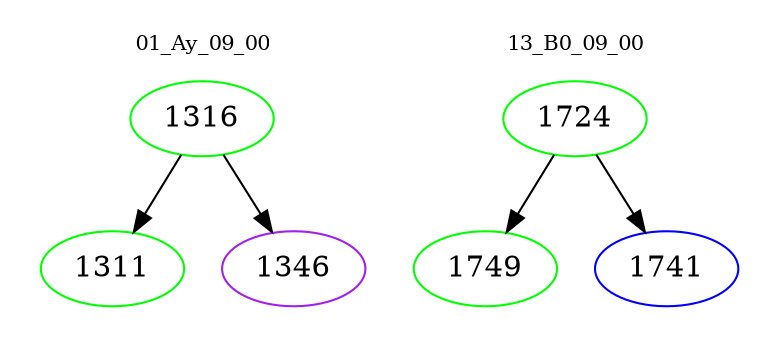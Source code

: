 digraph{
subgraph cluster_0 {
color = white
label = "01_Ay_09_00";
fontsize=10;
T0_1316 [label="1316", color="green"]
T0_1316 -> T0_1311 [color="black"]
T0_1311 [label="1311", color="green"]
T0_1316 -> T0_1346 [color="black"]
T0_1346 [label="1346", color="purple"]
}
subgraph cluster_1 {
color = white
label = "13_B0_09_00";
fontsize=10;
T1_1724 [label="1724", color="green"]
T1_1724 -> T1_1749 [color="black"]
T1_1749 [label="1749", color="green"]
T1_1724 -> T1_1741 [color="black"]
T1_1741 [label="1741", color="blue"]
}
}
